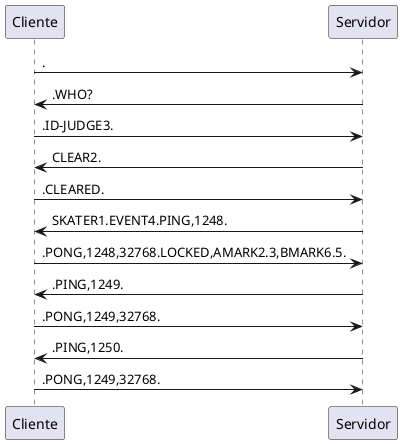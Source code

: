 @startuml
Cliente -> Servidor: .
Cliente <- Servidor: .WHO?

Cliente -> Servidor: .ID-JUDGE3.
Cliente <- Servidor: CLEAR2.

Cliente -> Servidor: .CLEARED.
Cliente <- Servidor: SKATER1.EVENT4.PING,1248.

Cliente -> Servidor: .PONG,1248,32768.LOCKED,AMARK2.3,BMARK6.5.

Cliente <- Servidor: .PING,1249.
Cliente -> Servidor: .PONG,1249,32768.

Cliente <- Servidor: .PING,1250.
Cliente -> Servidor: .PONG,1249,32768.


@enduml